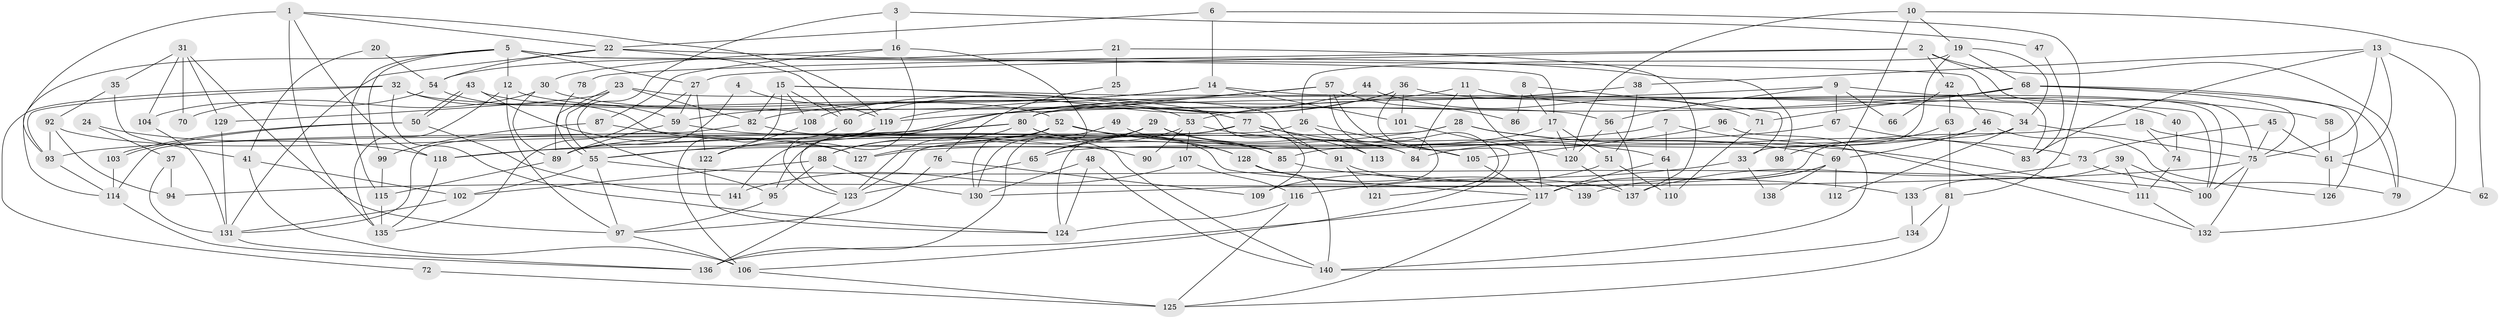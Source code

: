 // coarse degree distribution, {5: 0.22807017543859648, 3: 0.15789473684210525, 2: 0.017543859649122806, 6: 0.12280701754385964, 8: 0.05263157894736842, 9: 0.10526315789473684, 4: 0.12280701754385964, 10: 0.07017543859649122, 7: 0.08771929824561403, 13: 0.017543859649122806, 14: 0.017543859649122806}
// Generated by graph-tools (version 1.1) at 2025/37/03/04/25 23:37:03]
// undirected, 141 vertices, 282 edges
graph export_dot {
  node [color=gray90,style=filled];
  1;
  2;
  3;
  4;
  5;
  6;
  7;
  8;
  9;
  10;
  11;
  12;
  13;
  14;
  15;
  16;
  17;
  18;
  19;
  20;
  21;
  22;
  23;
  24;
  25;
  26;
  27;
  28;
  29;
  30;
  31;
  32;
  33;
  34;
  35;
  36;
  37;
  38;
  39;
  40;
  41;
  42;
  43;
  44;
  45;
  46;
  47;
  48;
  49;
  50;
  51;
  52;
  53;
  54;
  55;
  56;
  57;
  58;
  59;
  60;
  61;
  62;
  63;
  64;
  65;
  66;
  67;
  68;
  69;
  70;
  71;
  72;
  73;
  74;
  75;
  76;
  77;
  78;
  79;
  80;
  81;
  82;
  83;
  84;
  85;
  86;
  87;
  88;
  89;
  90;
  91;
  92;
  93;
  94;
  95;
  96;
  97;
  98;
  99;
  100;
  101;
  102;
  103;
  104;
  105;
  106;
  107;
  108;
  109;
  110;
  111;
  112;
  113;
  114;
  115;
  116;
  117;
  118;
  119;
  120;
  121;
  122;
  123;
  124;
  125;
  126;
  127;
  128;
  129;
  130;
  131;
  132;
  133;
  134;
  135;
  136;
  137;
  138;
  139;
  140;
  141;
  1 -- 119;
  1 -- 22;
  1 -- 93;
  1 -- 118;
  1 -- 135;
  2 -- 75;
  2 -- 27;
  2 -- 42;
  2 -- 78;
  2 -- 79;
  3 -- 95;
  3 -- 16;
  3 -- 47;
  4 -- 119;
  4 -- 89;
  5 -- 83;
  5 -- 12;
  5 -- 17;
  5 -- 27;
  5 -- 99;
  5 -- 114;
  5 -- 115;
  6 -- 22;
  6 -- 14;
  6 -- 81;
  7 -- 132;
  7 -- 118;
  7 -- 64;
  8 -- 17;
  8 -- 33;
  8 -- 86;
  9 -- 56;
  9 -- 55;
  9 -- 66;
  9 -- 67;
  9 -- 100;
  10 -- 120;
  10 -- 19;
  10 -- 62;
  10 -- 69;
  11 -- 84;
  11 -- 95;
  11 -- 58;
  11 -- 117;
  12 -- 135;
  12 -- 97;
  12 -- 53;
  13 -- 75;
  13 -- 61;
  13 -- 38;
  13 -- 83;
  13 -- 132;
  14 -- 101;
  14 -- 100;
  14 -- 59;
  14 -- 82;
  15 -- 60;
  15 -- 82;
  15 -- 34;
  15 -- 106;
  15 -- 108;
  15 -- 109;
  16 -- 141;
  16 -- 30;
  16 -- 87;
  16 -- 130;
  17 -- 127;
  17 -- 51;
  17 -- 120;
  18 -- 61;
  18 -- 130;
  18 -- 74;
  19 -- 34;
  19 -- 68;
  19 -- 26;
  19 -- 33;
  20 -- 54;
  20 -- 41;
  21 -- 137;
  21 -- 54;
  21 -- 25;
  22 -- 60;
  22 -- 54;
  22 -- 98;
  22 -- 131;
  23 -- 82;
  23 -- 55;
  23 -- 55;
  23 -- 91;
  23 -- 129;
  24 -- 118;
  24 -- 37;
  25 -- 76;
  26 -- 114;
  26 -- 105;
  26 -- 113;
  27 -- 122;
  27 -- 59;
  27 -- 135;
  28 -- 123;
  28 -- 69;
  28 -- 73;
  28 -- 127;
  29 -- 65;
  29 -- 88;
  29 -- 84;
  29 -- 85;
  30 -- 77;
  30 -- 89;
  30 -- 70;
  31 -- 129;
  31 -- 97;
  31 -- 35;
  31 -- 70;
  31 -- 104;
  32 -- 124;
  32 -- 93;
  32 -- 56;
  32 -- 72;
  32 -- 140;
  33 -- 116;
  33 -- 138;
  34 -- 65;
  34 -- 75;
  34 -- 112;
  35 -- 92;
  35 -- 41;
  36 -- 106;
  36 -- 123;
  36 -- 40;
  36 -- 60;
  36 -- 101;
  37 -- 94;
  37 -- 131;
  38 -- 53;
  38 -- 51;
  39 -- 111;
  39 -- 100;
  39 -- 133;
  40 -- 74;
  41 -- 102;
  41 -- 106;
  42 -- 46;
  42 -- 63;
  42 -- 66;
  43 -- 52;
  43 -- 50;
  43 -- 50;
  43 -- 127;
  44 -- 108;
  44 -- 71;
  45 -- 73;
  45 -- 75;
  45 -- 61;
  46 -- 85;
  46 -- 69;
  46 -- 126;
  47 -- 83;
  48 -- 140;
  48 -- 130;
  48 -- 124;
  49 -- 85;
  49 -- 136;
  50 -- 103;
  50 -- 103;
  50 -- 141;
  51 -- 109;
  51 -- 110;
  52 -- 55;
  52 -- 128;
  52 -- 111;
  52 -- 123;
  52 -- 130;
  53 -- 64;
  53 -- 65;
  53 -- 90;
  53 -- 107;
  54 -- 104;
  54 -- 59;
  55 -- 100;
  55 -- 97;
  55 -- 102;
  56 -- 120;
  56 -- 137;
  57 -- 80;
  57 -- 109;
  57 -- 86;
  57 -- 119;
  57 -- 121;
  58 -- 61;
  59 -- 85;
  59 -- 89;
  60 -- 123;
  61 -- 126;
  61 -- 62;
  63 -- 81;
  63 -- 98;
  64 -- 117;
  64 -- 110;
  65 -- 123;
  67 -- 84;
  67 -- 83;
  68 -- 79;
  68 -- 80;
  68 -- 71;
  68 -- 75;
  68 -- 119;
  68 -- 126;
  69 -- 117;
  69 -- 112;
  69 -- 138;
  69 -- 139;
  71 -- 110;
  72 -- 125;
  73 -- 137;
  73 -- 79;
  74 -- 111;
  75 -- 94;
  75 -- 100;
  75 -- 132;
  76 -- 109;
  76 -- 97;
  77 -- 89;
  77 -- 105;
  77 -- 91;
  77 -- 113;
  77 -- 124;
  78 -- 89;
  80 -- 93;
  80 -- 118;
  80 -- 88;
  80 -- 117;
  80 -- 128;
  81 -- 125;
  81 -- 134;
  82 -- 131;
  82 -- 84;
  85 -- 133;
  87 -- 99;
  87 -- 90;
  88 -- 130;
  88 -- 95;
  88 -- 102;
  89 -- 115;
  91 -- 121;
  91 -- 137;
  92 -- 127;
  92 -- 93;
  92 -- 94;
  93 -- 114;
  95 -- 97;
  96 -- 105;
  96 -- 140;
  97 -- 106;
  99 -- 115;
  101 -- 120;
  102 -- 131;
  103 -- 114;
  104 -- 131;
  105 -- 117;
  106 -- 125;
  107 -- 116;
  107 -- 141;
  108 -- 122;
  111 -- 132;
  114 -- 136;
  115 -- 135;
  116 -- 125;
  116 -- 124;
  117 -- 125;
  117 -- 136;
  118 -- 135;
  119 -- 122;
  120 -- 137;
  122 -- 124;
  123 -- 136;
  128 -- 140;
  128 -- 139;
  129 -- 131;
  131 -- 136;
  133 -- 134;
  134 -- 140;
}
